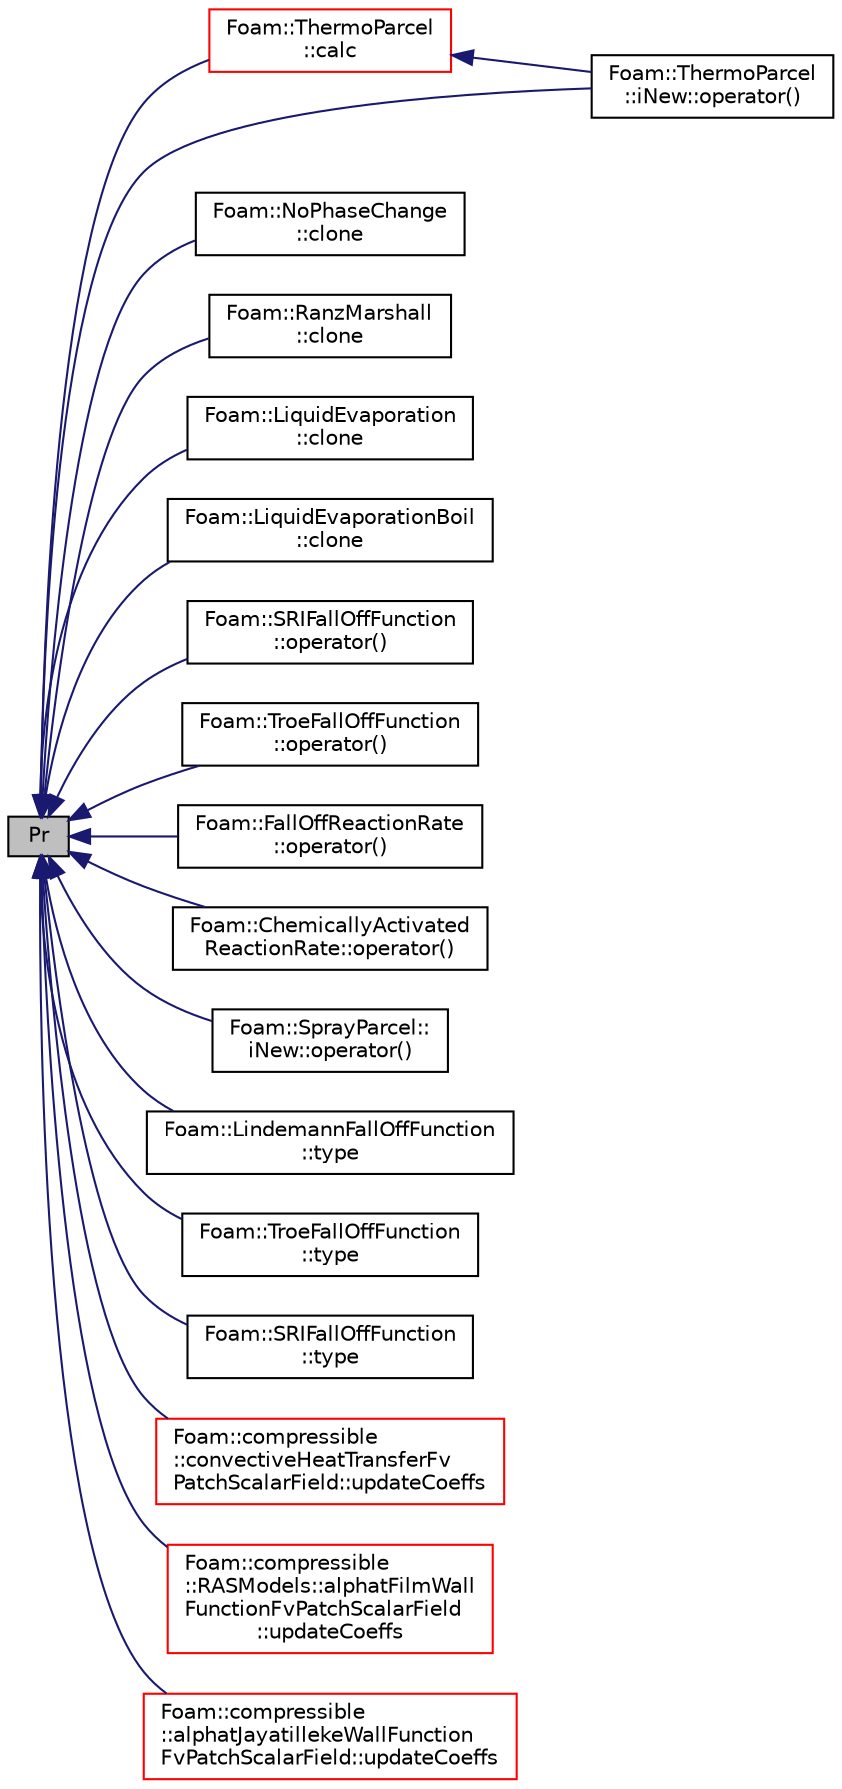 digraph "Pr"
{
  bgcolor="transparent";
  edge [fontname="Helvetica",fontsize="10",labelfontname="Helvetica",labelfontsize="10"];
  node [fontname="Helvetica",fontsize="10",shape=record];
  rankdir="LR";
  Node1 [label="Pr",height=0.2,width=0.4,color="black", fillcolor="grey75", style="filled", fontcolor="black"];
  Node1 -> Node2 [dir="back",color="midnightblue",fontsize="10",style="solid",fontname="Helvetica"];
  Node2 [label="Foam::ThermoParcel\l::calc",height=0.2,width=0.4,color="red",URL="$a02596.html#a1c2aa9de8e2381d1a7be78bd687fd255",tooltip="Update parcel properties over the time interval. "];
  Node2 -> Node3 [dir="back",color="midnightblue",fontsize="10",style="solid",fontname="Helvetica"];
  Node3 [label="Foam::ThermoParcel\l::iNew::operator()",height=0.2,width=0.4,color="black",URL="$a01079.html#af64403328a73a09a286886c9e58eaca3"];
  Node1 -> Node4 [dir="back",color="midnightblue",fontsize="10",style="solid",fontname="Helvetica"];
  Node4 [label="Foam::NoPhaseChange\l::clone",height=0.2,width=0.4,color="black",URL="$a01638.html#a86b5624790a05204f3c15c78968015cd",tooltip="Construct and return a clone. "];
  Node1 -> Node5 [dir="back",color="midnightblue",fontsize="10",style="solid",fontname="Helvetica"];
  Node5 [label="Foam::RanzMarshall\l::clone",height=0.2,width=0.4,color="black",URL="$a02068.html#aa6b014be1c2efaac453886e31eb1493f",tooltip="Construct and return a clone. "];
  Node1 -> Node6 [dir="back",color="midnightblue",fontsize="10",style="solid",fontname="Helvetica"];
  Node6 [label="Foam::LiquidEvaporation\l::clone",height=0.2,width=0.4,color="black",URL="$a01355.html#a86b5624790a05204f3c15c78968015cd",tooltip="Construct and return a clone. "];
  Node1 -> Node7 [dir="back",color="midnightblue",fontsize="10",style="solid",fontname="Helvetica"];
  Node7 [label="Foam::LiquidEvaporationBoil\l::clone",height=0.2,width=0.4,color="black",URL="$a01356.html#a86b5624790a05204f3c15c78968015cd",tooltip="Construct and return a clone. "];
  Node1 -> Node8 [dir="back",color="midnightblue",fontsize="10",style="solid",fontname="Helvetica"];
  Node8 [label="Foam::SRIFallOffFunction\l::operator()",height=0.2,width=0.4,color="black",URL="$a02418.html#acc4fa778dc0b4fe704ed261caa180472"];
  Node1 -> Node9 [dir="back",color="midnightblue",fontsize="10",style="solid",fontname="Helvetica"];
  Node9 [label="Foam::TroeFallOffFunction\l::operator()",height=0.2,width=0.4,color="black",URL="$a02694.html#acc4fa778dc0b4fe704ed261caa180472"];
  Node1 -> Node10 [dir="back",color="midnightblue",fontsize="10",style="solid",fontname="Helvetica"];
  Node10 [label="Foam::FallOffReactionRate\l::operator()",height=0.2,width=0.4,color="black",URL="$a00745.html#abe0b10bb3df1861811204e73e20cd925"];
  Node1 -> Node11 [dir="back",color="midnightblue",fontsize="10",style="solid",fontname="Helvetica"];
  Node11 [label="Foam::ChemicallyActivated\lReactionRate::operator()",height=0.2,width=0.4,color="black",URL="$a00269.html#abe0b10bb3df1861811204e73e20cd925"];
  Node1 -> Node12 [dir="back",color="midnightblue",fontsize="10",style="solid",fontname="Helvetica"];
  Node12 [label="Foam::SprayParcel::\liNew::operator()",height=0.2,width=0.4,color="black",URL="$a01084.html#a52f817f97d5573538fd34708f111751a"];
  Node1 -> Node3 [dir="back",color="midnightblue",fontsize="10",style="solid",fontname="Helvetica"];
  Node1 -> Node13 [dir="back",color="midnightblue",fontsize="10",style="solid",fontname="Helvetica"];
  Node13 [label="Foam::LindemannFallOffFunction\l::type",height=0.2,width=0.4,color="black",URL="$a01327.html#a5a9ddf75c38902cea71440aee7bdc980",tooltip="Return the type name. "];
  Node1 -> Node14 [dir="back",color="midnightblue",fontsize="10",style="solid",fontname="Helvetica"];
  Node14 [label="Foam::TroeFallOffFunction\l::type",height=0.2,width=0.4,color="black",URL="$a02694.html#a5a9ddf75c38902cea71440aee7bdc980",tooltip="Return the type name. "];
  Node1 -> Node15 [dir="back",color="midnightblue",fontsize="10",style="solid",fontname="Helvetica"];
  Node15 [label="Foam::SRIFallOffFunction\l::type",height=0.2,width=0.4,color="black",URL="$a02418.html#a5a9ddf75c38902cea71440aee7bdc980",tooltip="Return the type name. "];
  Node1 -> Node16 [dir="back",color="midnightblue",fontsize="10",style="solid",fontname="Helvetica"];
  Node16 [label="Foam::compressible\l::convectiveHeatTransferFv\lPatchScalarField::updateCoeffs",height=0.2,width=0.4,color="red",URL="$a00403.html#a7e24eafac629d3733181cd942d4c902f",tooltip="Update the coefficients associated with the patch field. "];
  Node1 -> Node17 [dir="back",color="midnightblue",fontsize="10",style="solid",fontname="Helvetica"];
  Node17 [label="Foam::compressible\l::RASModels::alphatFilmWall\lFunctionFvPatchScalarField\l::updateCoeffs",height=0.2,width=0.4,color="red",URL="$a00040.html#a7e24eafac629d3733181cd942d4c902f",tooltip="Update the coefficients associated with the patch field. "];
  Node1 -> Node18 [dir="back",color="midnightblue",fontsize="10",style="solid",fontname="Helvetica"];
  Node18 [label="Foam::compressible\l::alphatJayatillekeWallFunction\lFvPatchScalarField::updateCoeffs",height=0.2,width=0.4,color="red",URL="$a00042.html#a7e24eafac629d3733181cd942d4c902f",tooltip="Update the coefficients associated with the patch field. "];
}
